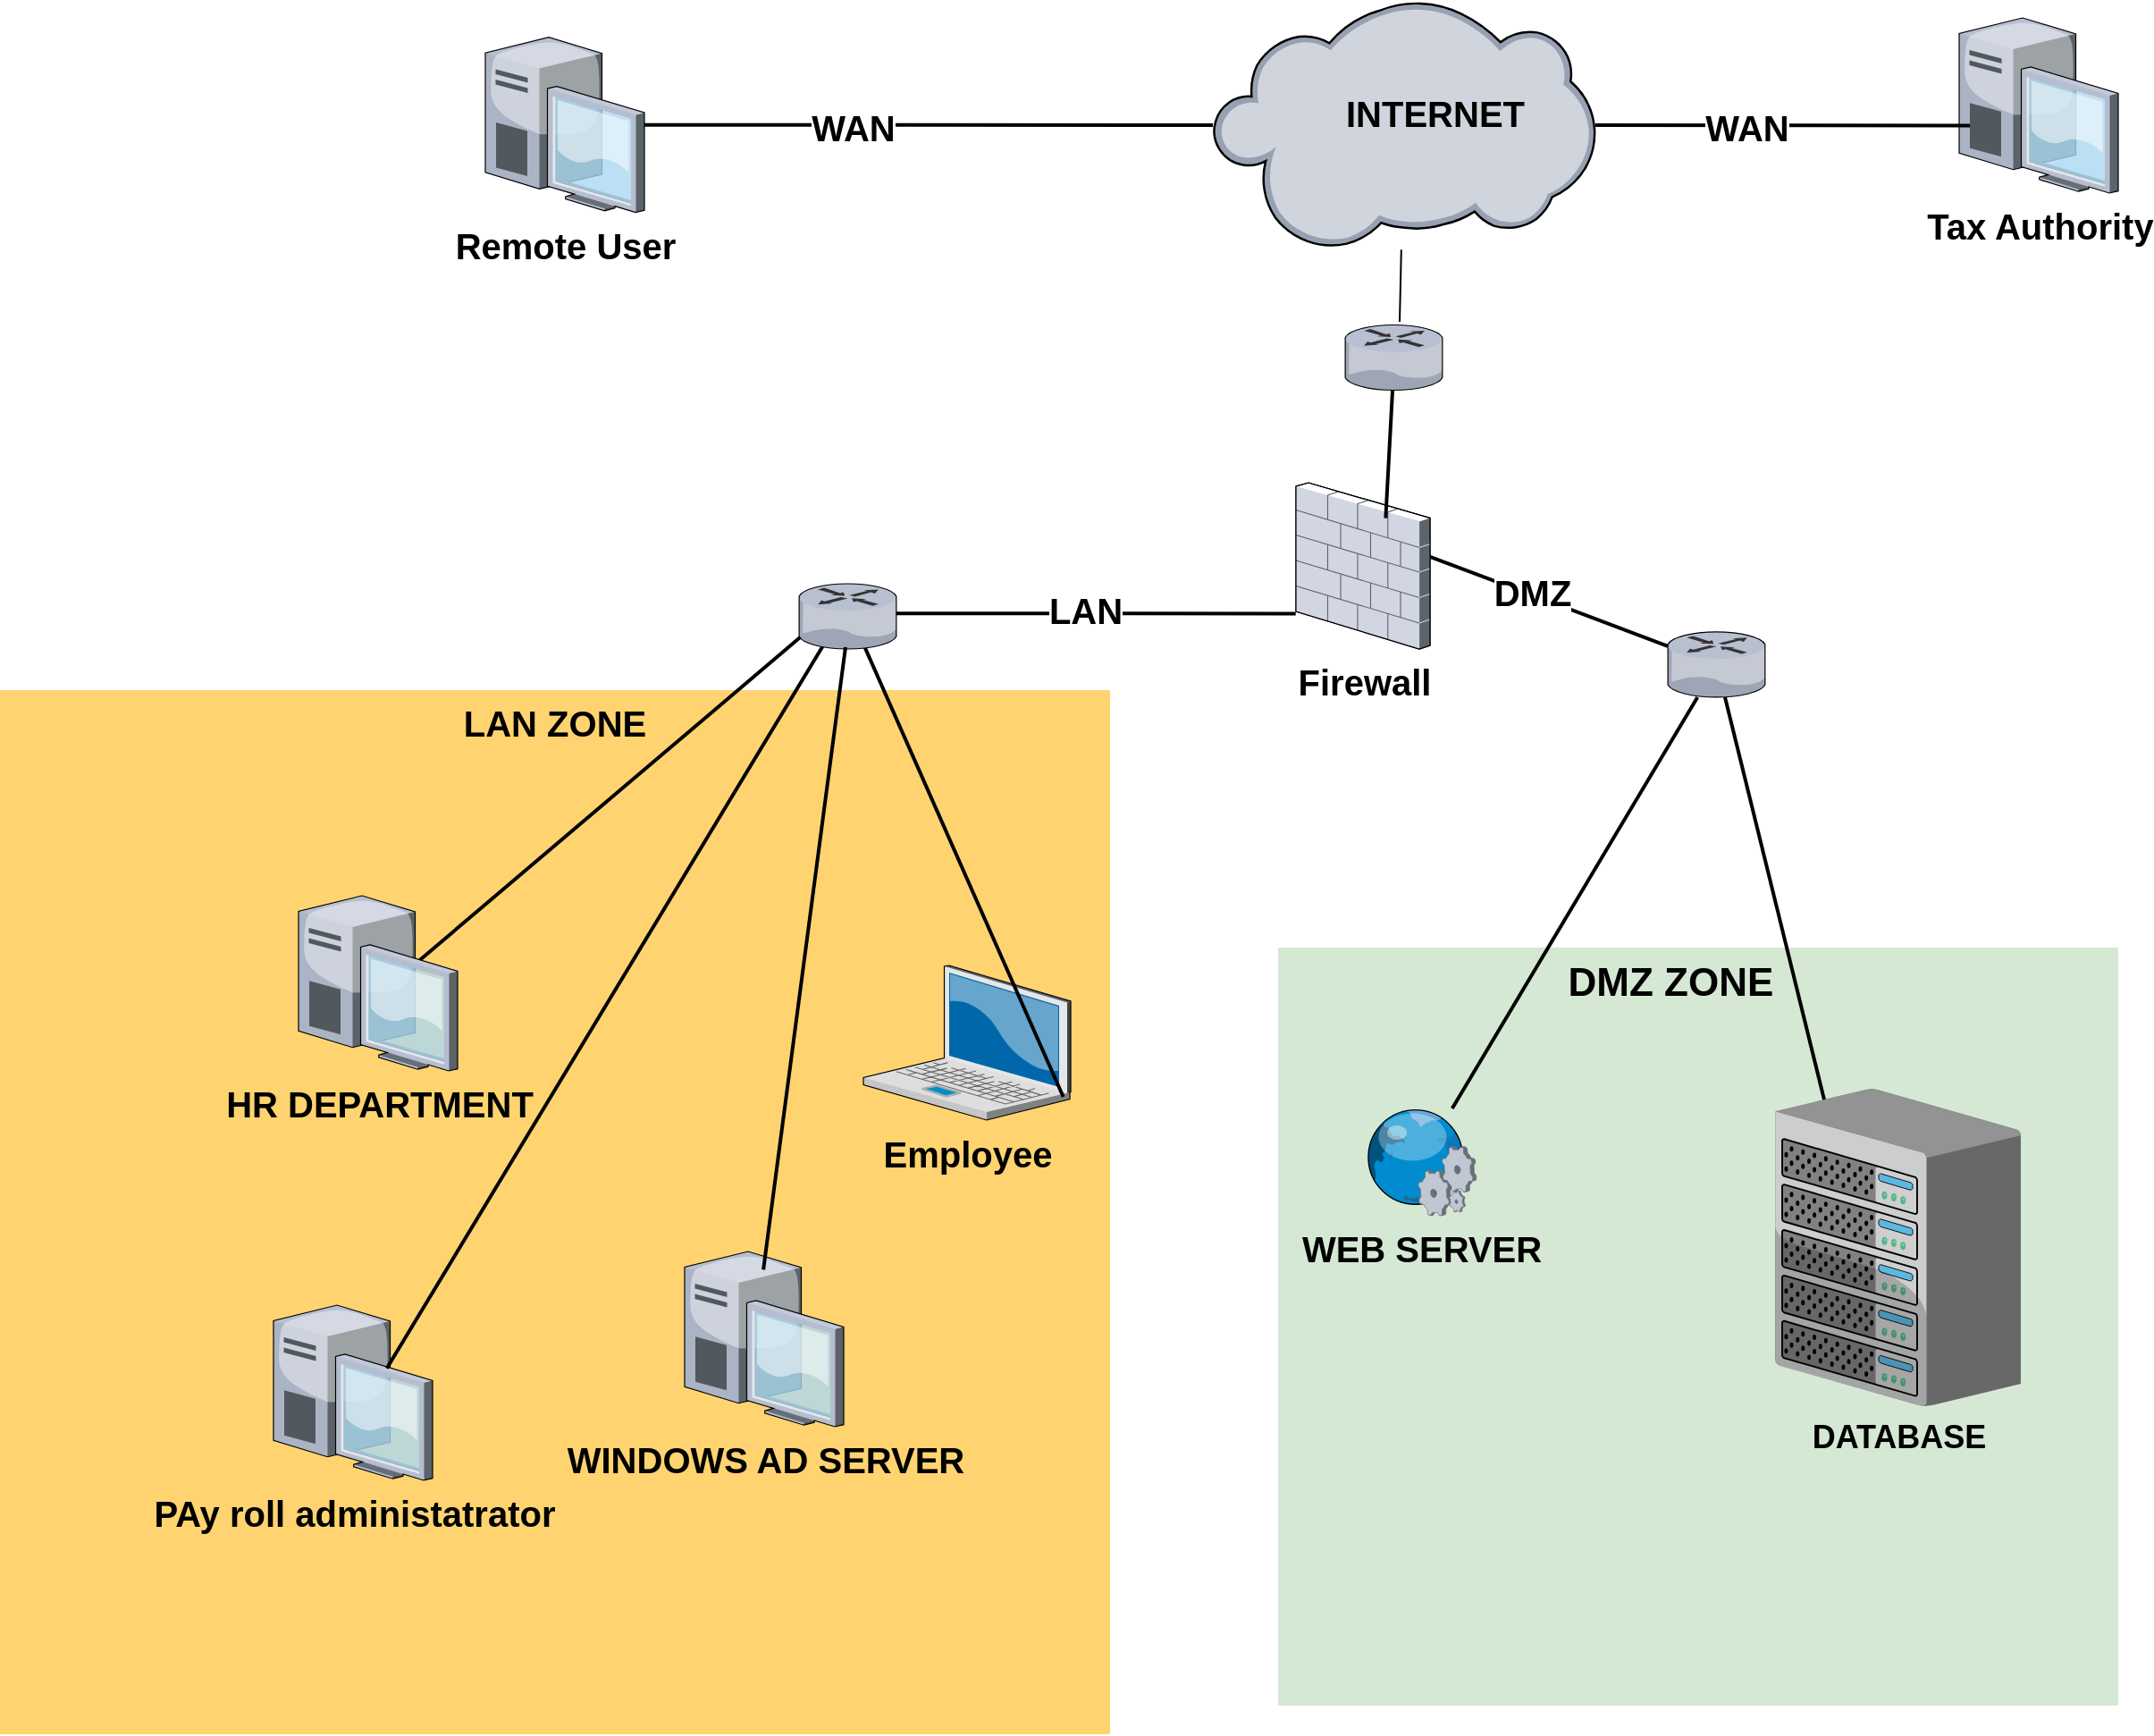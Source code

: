 <mxfile version="21.1.2" type="device">
  <diagram name="Page-1" id="e3a06f82-3646-2815-327d-82caf3d4e204">
    <mxGraphModel dx="1733" dy="1102" grid="1" gridSize="10" guides="1" tooltips="1" connect="1" arrows="1" fold="1" page="1" pageScale="1.5" pageWidth="1169" pageHeight="826" background="none" math="0" shadow="0">
      <root>
        <mxCell id="0" style=";html=1;" />
        <mxCell id="1" style=";html=1;" parent="0" />
        <mxCell id="6a7d8f32e03d9370-60" value="&lt;font style=&quot;font-size: 22px;&quot;&gt;&lt;b&gt;DMZ ZONE&amp;nbsp; &amp;nbsp; &amp;nbsp;&lt;/b&gt;&lt;/font&gt;" style="whiteSpace=wrap;html=1;fillColor=#d5e8d4;fontSize=14;strokeColor=none;verticalAlign=top;" parent="1" vertex="1">
          <mxGeometry x="792" y="680" width="470" height="424" as="geometry" />
        </mxCell>
        <mxCell id="6a7d8f32e03d9370-57" value="&lt;b&gt;&lt;font style=&quot;font-size: 20px;&quot;&gt;LAN ZONE&lt;/font&gt;&lt;/b&gt;" style="whiteSpace=wrap;html=1;fillColor=#FFD470;gradientColor=none;fontSize=14;strokeColor=none;verticalAlign=top;" parent="1" vertex="1">
          <mxGeometry x="77" y="536" width="621" height="584" as="geometry" />
        </mxCell>
        <mxCell id="6a7d8f32e03d9370-2" value="&lt;b&gt;&lt;font style=&quot;font-size: 20px;&quot;&gt;Employee&lt;/font&gt;&lt;/b&gt;" style="verticalLabelPosition=bottom;aspect=fixed;html=1;verticalAlign=top;strokeColor=none;shape=mxgraph.citrix.laptop_2;fillColor=#66B2FF;gradientColor=#0066CC;fontSize=14;" parent="1" vertex="1">
          <mxGeometry x="560.0" y="690" width="116" height="86.5" as="geometry" />
        </mxCell>
        <mxCell id="6a7d8f32e03d9370-3" value="&lt;b&gt;&lt;font style=&quot;font-size: 20px;&quot;&gt;PAy roll administatrator&lt;/font&gt;&lt;/b&gt;" style="verticalLabelPosition=bottom;aspect=fixed;html=1;verticalAlign=top;strokeColor=none;shape=mxgraph.citrix.desktop;fillColor=#66B2FF;gradientColor=#0066CC;fontSize=14;" parent="1" vertex="1">
          <mxGeometry x="230.0" y="880" width="89" height="98" as="geometry" />
        </mxCell>
        <mxCell id="6a7d8f32e03d9370-4" value="&lt;font size=&quot;1&quot; style=&quot;&quot;&gt;&lt;b style=&quot;font-size: 20px;&quot;&gt;Tax Authority&lt;/b&gt;&lt;/font&gt;" style="verticalLabelPosition=bottom;aspect=fixed;html=1;verticalAlign=top;strokeColor=none;shape=mxgraph.citrix.desktop;fillColor=#66B2FF;gradientColor=#0066CC;fontSize=14;" parent="1" vertex="1">
          <mxGeometry x="1173" y="160.0" width="89" height="98" as="geometry" />
        </mxCell>
        <mxCell id="6a7d8f32e03d9370-32" style="edgeStyle=none;rounded=0;html=1;startSize=10;endSize=10;jettySize=auto;orthogonalLoop=1;fontSize=14;endArrow=none;endFill=0;strokeWidth=2;exitX=0.673;exitY=0.436;exitDx=0;exitDy=0;exitPerimeter=0;entryX=0.075;entryY=0.741;entryDx=0;entryDy=0;entryPerimeter=0;" parent="1" source="6a7d8f32e03d9370-5" target="_6gkhBl12irOjyIc25VW-24" edge="1">
          <mxGeometry relative="1" as="geometry">
            <mxPoint x="530" y="535.144" as="targetPoint" />
          </mxGeometry>
        </mxCell>
        <mxCell id="6a7d8f32e03d9370-5" value="&lt;font size=&quot;1&quot; style=&quot;&quot;&gt;&lt;b style=&quot;font-size: 20px;&quot;&gt;HR DEPARTMENT&lt;/b&gt;&lt;/font&gt;" style="verticalLabelPosition=bottom;aspect=fixed;html=1;verticalAlign=top;strokeColor=none;shape=mxgraph.citrix.desktop;fillColor=#66B2FF;gradientColor=#0066CC;fontSize=14;" parent="1" vertex="1">
          <mxGeometry x="244.0" y="651" width="89" height="98" as="geometry" />
        </mxCell>
        <mxCell id="6a7d8f32e03d9370-43" style="edgeStyle=none;rounded=0;html=1;startSize=10;endSize=10;jettySize=auto;orthogonalLoop=1;fontSize=14;endArrow=none;endFill=0;strokeWidth=2;exitX=0.883;exitY=0.457;exitDx=0;exitDy=0;exitPerimeter=0;entryX=-0.002;entryY=0.787;entryDx=0;entryDy=0;entryPerimeter=0;" parent="1" source="_6gkhBl12irOjyIc25VW-24" target="6a7d8f32e03d9370-17" edge="1">
          <mxGeometry relative="1" as="geometry">
            <mxPoint x="595.664" y="492.978" as="sourcePoint" />
          </mxGeometry>
        </mxCell>
        <mxCell id="6a7d8f32e03d9370-50" style="edgeStyle=none;rounded=0;html=1;startSize=10;endSize=10;jettySize=auto;orthogonalLoop=1;fontSize=14;endArrow=none;endFill=0;strokeWidth=2;entryX=0.225;entryY=0.113;entryDx=0;entryDy=0;entryPerimeter=0;" parent="1" source="6a7d8f32e03d9370-13" target="6a7d8f32e03d9370-16" edge="1">
          <mxGeometry relative="1" as="geometry" />
        </mxCell>
        <mxCell id="6a7d8f32e03d9370-13" value="" style="verticalLabelPosition=bottom;aspect=fixed;html=1;verticalAlign=top;strokeColor=none;shape=mxgraph.citrix.router;fillColor=#66B2FF;gradientColor=#0066CC;fontSize=14;" parent="1" vertex="1">
          <mxGeometry x="1010" y="503.47" width="55" height="36.5" as="geometry" />
        </mxCell>
        <mxCell id="6a7d8f32e03d9370-16" value="&lt;font style=&quot;font-size: 18px;&quot;&gt;&lt;b&gt;DATABASE&lt;/b&gt;&lt;/font&gt;" style="verticalLabelPosition=bottom;aspect=fixed;html=1;verticalAlign=top;strokeColor=none;shape=mxgraph.citrix.chassis;fillColor=#66B2FF;gradientColor=#0066CC;fontSize=14;" parent="1" vertex="1">
          <mxGeometry x="1070" y="759" width="137.5" height="177.5" as="geometry" />
        </mxCell>
        <mxCell id="6a7d8f32e03d9370-44" style="edgeStyle=none;rounded=0;html=1;startSize=10;endSize=10;jettySize=auto;orthogonalLoop=1;fontSize=14;endArrow=none;endFill=0;strokeWidth=2;" parent="1" target="6a7d8f32e03d9370-13" edge="1">
          <mxGeometry relative="1" as="geometry">
            <mxPoint x="820" y="440" as="sourcePoint" />
          </mxGeometry>
        </mxCell>
        <mxCell id="6a7d8f32e03d9370-17" value="&lt;b&gt;&lt;font style=&quot;font-size: 20px;&quot;&gt;Firewall&lt;/font&gt;&lt;/b&gt;" style="verticalLabelPosition=bottom;aspect=fixed;html=1;verticalAlign=top;strokeColor=none;shape=mxgraph.citrix.firewall;fillColor=#66B2FF;gradientColor=#0066CC;fontSize=14;" parent="1" vertex="1">
          <mxGeometry x="802" y="420" width="75" height="93" as="geometry" />
        </mxCell>
        <mxCell id="6a7d8f32e03d9370-49" style="edgeStyle=none;rounded=0;html=1;startSize=10;endSize=10;jettySize=auto;orthogonalLoop=1;fontSize=14;endArrow=none;endFill=0;strokeWidth=2;" parent="1" source="6a7d8f32e03d9370-30" target="6a7d8f32e03d9370-13" edge="1">
          <mxGeometry relative="1" as="geometry" />
        </mxCell>
        <mxCell id="6a7d8f32e03d9370-30" value="&lt;font style=&quot;font-size: 20px;&quot;&gt;&lt;b&gt;WEB SERVER&lt;/b&gt;&lt;/font&gt;" style="verticalLabelPosition=bottom;aspect=fixed;html=1;verticalAlign=top;strokeColor=none;shape=mxgraph.citrix.web_service;fillColor=#66B2FF;gradientColor=#0066CC;fontSize=14;" parent="1" vertex="1">
          <mxGeometry x="840" y="770" width="63" height="60" as="geometry" />
        </mxCell>
        <mxCell id="_6gkhBl12irOjyIc25VW-2" style="edgeStyle=none;rounded=0;html=1;startSize=10;endSize=10;jettySize=auto;orthogonalLoop=1;fontSize=14;endArrow=none;endFill=0;strokeWidth=2;exitX=0.964;exitY=0.85;exitDx=0;exitDy=0;exitPerimeter=0;entryX=0.613;entryY=0.782;entryDx=0;entryDy=0;entryPerimeter=0;" edge="1" parent="1" source="6a7d8f32e03d9370-2" target="_6gkhBl12irOjyIc25VW-24">
          <mxGeometry relative="1" as="geometry">
            <mxPoint x="402" y="853" as="sourcePoint" />
            <mxPoint x="551.28" y="534.452" as="targetPoint" />
          </mxGeometry>
        </mxCell>
        <mxCell id="_6gkhBl12irOjyIc25VW-3" style="edgeStyle=none;rounded=0;html=1;startSize=10;endSize=10;jettySize=auto;orthogonalLoop=1;fontSize=14;endArrow=none;endFill=0;strokeWidth=2;entryX=0.344;entryY=0.701;entryDx=0;entryDy=0;entryPerimeter=0;exitX=0.712;exitY=0.361;exitDx=0;exitDy=0;exitPerimeter=0;" edge="1" parent="1" source="6a7d8f32e03d9370-3" target="_6gkhBl12irOjyIc25VW-24">
          <mxGeometry relative="1" as="geometry">
            <mxPoint x="416" y="984" as="sourcePoint" />
            <mxPoint x="540.032" y="527.51" as="targetPoint" />
          </mxGeometry>
        </mxCell>
        <mxCell id="_6gkhBl12irOjyIc25VW-7" value="" style="verticalLabelPosition=bottom;sketch=0;aspect=fixed;html=1;verticalAlign=top;strokeColor=none;align=center;outlineConnect=0;shape=mxgraph.citrix.cloud;" vertex="1" parent="1">
          <mxGeometry x="755.5" y="150" width="214" height="139.66" as="geometry" />
        </mxCell>
        <mxCell id="_6gkhBl12irOjyIc25VW-9" style="edgeStyle=none;rounded=0;html=1;startSize=10;endSize=10;jettySize=auto;orthogonalLoop=1;fontSize=14;endArrow=none;endFill=0;strokeWidth=2;exitX=0.069;exitY=0.615;exitDx=0;exitDy=0;exitPerimeter=0;" edge="1" parent="1" source="6a7d8f32e03d9370-4" target="_6gkhBl12irOjyIc25VW-7">
          <mxGeometry relative="1" as="geometry">
            <mxPoint x="1425.5" y="280" as="sourcePoint" />
            <mxPoint x="988.5" y="297" as="targetPoint" />
          </mxGeometry>
        </mxCell>
        <mxCell id="_6gkhBl12irOjyIc25VW-15" value="&lt;b style=&quot;border-color: var(--border-color); font-size: 20px;&quot;&gt;WAN&lt;/b&gt;" style="edgeLabel;html=1;align=center;verticalAlign=middle;resizable=0;points=[];" vertex="1" connectable="0" parent="1">
          <mxGeometry x="969.496" y="430.005" as="geometry">
            <mxPoint x="84" y="-209" as="offset" />
          </mxGeometry>
        </mxCell>
        <mxCell id="_6gkhBl12irOjyIc25VW-17" value="&lt;span style=&quot;font-size: 20px;&quot;&gt;&lt;b&gt;DMZ&lt;/b&gt;&lt;/span&gt;" style="edgeLabel;html=1;align=center;verticalAlign=middle;resizable=0;points=[];" vertex="1" connectable="0" parent="1">
          <mxGeometry x="849.996" y="690.005" as="geometry">
            <mxPoint x="84" y="-209" as="offset" />
          </mxGeometry>
        </mxCell>
        <mxCell id="_6gkhBl12irOjyIc25VW-18" value="&lt;span style=&quot;font-size: 20px;&quot;&gt;&lt;b&gt;LAN&lt;/b&gt;&lt;/span&gt;" style="edgeLabel;html=1;align=center;verticalAlign=middle;resizable=0;points=[];" vertex="1" connectable="0" parent="1">
          <mxGeometry x="599.996" y="700.005" as="geometry">
            <mxPoint x="84" y="-209" as="offset" />
          </mxGeometry>
        </mxCell>
        <mxCell id="_6gkhBl12irOjyIc25VW-20" value="&lt;font size=&quot;1&quot; style=&quot;&quot;&gt;&lt;b style=&quot;font-size: 20px;&quot;&gt;Remote User&lt;/b&gt;&lt;/font&gt;" style="verticalLabelPosition=bottom;aspect=fixed;html=1;verticalAlign=top;strokeColor=none;shape=mxgraph.citrix.desktop;fillColor=#66B2FF;gradientColor=#0066CC;fontSize=14;" vertex="1" parent="1">
          <mxGeometry x="348.5" y="170.83" width="89" height="98" as="geometry" />
        </mxCell>
        <mxCell id="_6gkhBl12irOjyIc25VW-21" style="edgeStyle=none;rounded=0;html=1;startSize=10;endSize=10;jettySize=auto;orthogonalLoop=1;fontSize=14;endArrow=none;endFill=0;strokeWidth=2;" edge="1" parent="1" source="_6gkhBl12irOjyIc25VW-20">
          <mxGeometry relative="1" as="geometry">
            <mxPoint x="1189.5" y="230" as="sourcePoint" />
            <mxPoint x="755.5" y="220" as="targetPoint" />
          </mxGeometry>
        </mxCell>
        <mxCell id="_6gkhBl12irOjyIc25VW-22" value="&lt;span style=&quot;font-size: 20px;&quot;&gt;&lt;b&gt;WAN&lt;/b&gt;&lt;/span&gt;" style="edgeLabel;html=1;align=center;verticalAlign=middle;resizable=0;points=[];" vertex="1" connectable="0" parent="1">
          <mxGeometry x="469.996" y="430.005" as="geometry">
            <mxPoint x="84" y="-209" as="offset" />
          </mxGeometry>
        </mxCell>
        <mxCell id="_6gkhBl12irOjyIc25VW-24" value="" style="verticalLabelPosition=bottom;aspect=fixed;html=1;verticalAlign=top;strokeColor=none;shape=mxgraph.citrix.router;fillColor=#66B2FF;gradientColor=#0066CC;fontSize=14;" vertex="1" parent="1">
          <mxGeometry x="524" y="476.5" width="55" height="36.5" as="geometry" />
        </mxCell>
        <mxCell id="_6gkhBl12irOjyIc25VW-26" value="" style="edgeStyle=none;rounded=0;html=1;startSize=10;endSize=10;jettySize=auto;orthogonalLoop=1;fontSize=14;endArrow=none;endFill=0;strokeWidth=2;exitX=0.669;exitY=0.213;exitDx=0;exitDy=0;exitPerimeter=0;" edge="1" parent="1" source="6a7d8f32e03d9370-17" target="_6gkhBl12irOjyIc25VW-25">
          <mxGeometry relative="1" as="geometry">
            <mxPoint x="852" y="440" as="sourcePoint" />
            <mxPoint x="856" y="210" as="targetPoint" />
          </mxGeometry>
        </mxCell>
        <mxCell id="_6gkhBl12irOjyIc25VW-25" value="" style="verticalLabelPosition=bottom;aspect=fixed;html=1;verticalAlign=top;strokeColor=none;shape=mxgraph.citrix.router;fillColor=#66B2FF;gradientColor=#0066CC;fontSize=14;" vertex="1" parent="1">
          <mxGeometry x="829.5" y="331.75" width="55" height="36.5" as="geometry" />
        </mxCell>
        <mxCell id="_6gkhBl12irOjyIc25VW-27" value="&lt;b style=&quot;border-color: var(--border-color); color: rgb(0, 0, 0); font-family: Helvetica; font-style: normal; font-variant-ligatures: normal; font-variant-caps: normal; letter-spacing: normal; orphans: 2; text-align: center; text-indent: 0px; text-transform: none; widows: 2; word-spacing: 0px; -webkit-text-stroke-width: 0px; text-decoration-thickness: initial; text-decoration-style: initial; text-decoration-color: initial; font-size: 20px;&quot;&gt;INTERNET&lt;/b&gt;" style="text;whiteSpace=wrap;html=1;" vertex="1" parent="1">
          <mxGeometry x="827.5" y="194.83" width="70" height="50" as="geometry" />
        </mxCell>
        <mxCell id="_6gkhBl12irOjyIc25VW-29" value="" style="endArrow=none;html=1;rounded=0;" edge="1" parent="1" target="_6gkhBl12irOjyIc25VW-7">
          <mxGeometry width="50" height="50" relative="1" as="geometry">
            <mxPoint x="860" y="330" as="sourcePoint" />
            <mxPoint x="900" y="430" as="targetPoint" />
          </mxGeometry>
        </mxCell>
        <mxCell id="_6gkhBl12irOjyIc25VW-30" value="&lt;span style=&quot;font-size: 20px;&quot;&gt;&lt;b&gt;WINDOWS AD SERVER&lt;/b&gt;&lt;/span&gt;" style="verticalLabelPosition=bottom;aspect=fixed;html=1;verticalAlign=top;strokeColor=none;shape=mxgraph.citrix.desktop;fillColor=#66B2FF;gradientColor=#0066CC;fontSize=14;" vertex="1" parent="1">
          <mxGeometry x="460.0" y="850" width="89" height="98" as="geometry" />
        </mxCell>
        <mxCell id="_6gkhBl12irOjyIc25VW-31" style="edgeStyle=none;rounded=0;html=1;startSize=10;endSize=10;jettySize=auto;orthogonalLoop=1;fontSize=14;endArrow=none;endFill=0;strokeWidth=2;exitX=0.495;exitY=0.104;exitDx=0;exitDy=0;exitPerimeter=0;" edge="1" parent="1" source="_6gkhBl12irOjyIc25VW-30">
          <mxGeometry relative="1" as="geometry">
            <mxPoint x="303" y="925" as="sourcePoint" />
            <mxPoint x="550" y="512" as="targetPoint" />
          </mxGeometry>
        </mxCell>
      </root>
    </mxGraphModel>
  </diagram>
</mxfile>
